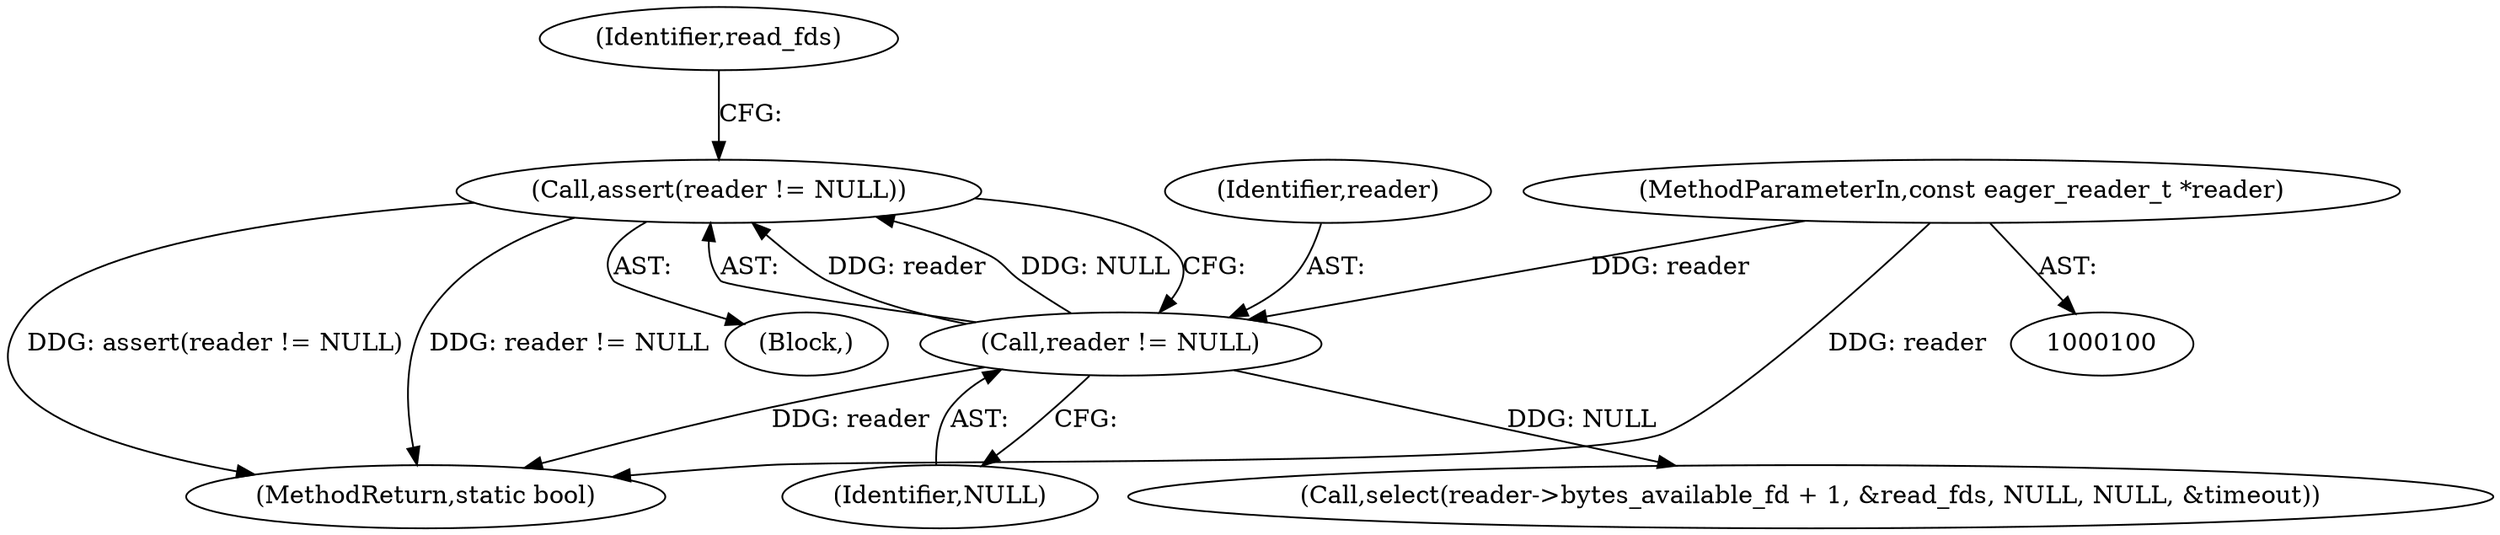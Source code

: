 digraph "0_Android_472271b153c5dc53c28beac55480a8d8434b2d5c_57@API" {
"1000103" [label="(Call,assert(reader != NULL))"];
"1000104" [label="(Call,reader != NULL)"];
"1000101" [label="(MethodParameterIn,const eager_reader_t *reader)"];
"1000105" [label="(Identifier,reader)"];
"1000148" [label="(MethodReturn,static bool)"];
"1000102" [label="(Block,)"];
"1000101" [label="(MethodParameterIn,const eager_reader_t *reader)"];
"1000110" [label="(Identifier,read_fds)"];
"1000129" [label="(Call,select(reader->bytes_available_fd + 1, &read_fds, NULL, NULL, &timeout))"];
"1000104" [label="(Call,reader != NULL)"];
"1000103" [label="(Call,assert(reader != NULL))"];
"1000106" [label="(Identifier,NULL)"];
"1000103" -> "1000102"  [label="AST: "];
"1000103" -> "1000104"  [label="CFG: "];
"1000104" -> "1000103"  [label="AST: "];
"1000110" -> "1000103"  [label="CFG: "];
"1000103" -> "1000148"  [label="DDG: reader != NULL"];
"1000103" -> "1000148"  [label="DDG: assert(reader != NULL)"];
"1000104" -> "1000103"  [label="DDG: reader"];
"1000104" -> "1000103"  [label="DDG: NULL"];
"1000104" -> "1000106"  [label="CFG: "];
"1000105" -> "1000104"  [label="AST: "];
"1000106" -> "1000104"  [label="AST: "];
"1000104" -> "1000148"  [label="DDG: reader"];
"1000101" -> "1000104"  [label="DDG: reader"];
"1000104" -> "1000129"  [label="DDG: NULL"];
"1000101" -> "1000100"  [label="AST: "];
"1000101" -> "1000148"  [label="DDG: reader"];
}
